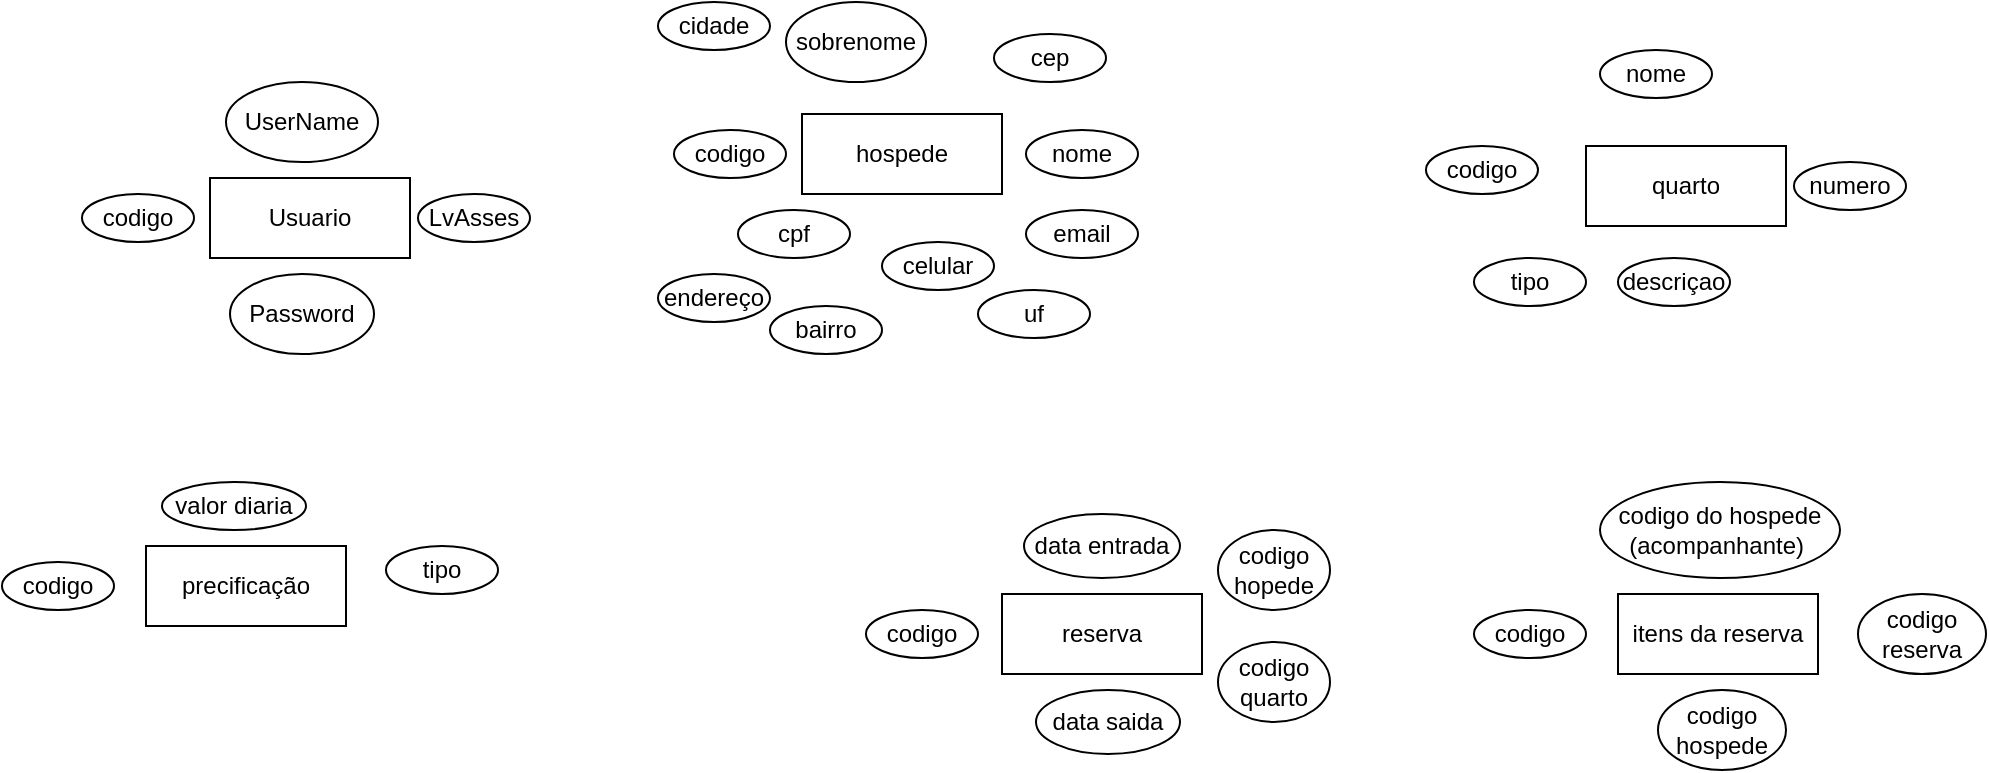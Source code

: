 <mxfile version="26.0.8">
  <diagram name="Página-1" id="wkwMZMTxy4xbMyuyJt76">
    <mxGraphModel dx="1049" dy="552" grid="1" gridSize="8" guides="1" tooltips="1" connect="1" arrows="1" fold="1" page="1" pageScale="1" pageWidth="1654" pageHeight="1169" math="0" shadow="0">
      <root>
        <mxCell id="0" />
        <mxCell id="1" parent="0" />
        <mxCell id="MKk7beEa5KVWcvYZorYV-1" value="Usuario" style="whiteSpace=wrap;html=1;align=center;" parent="1" vertex="1">
          <mxGeometry x="104" y="128" width="100" height="40" as="geometry" />
        </mxCell>
        <mxCell id="MKk7beEa5KVWcvYZorYV-2" value="codigo" style="ellipse;whiteSpace=wrap;html=1;align=center;" parent="1" vertex="1">
          <mxGeometry x="40" y="136" width="56" height="24" as="geometry" />
        </mxCell>
        <mxCell id="MKk7beEa5KVWcvYZorYV-3" value="UserName" style="ellipse;whiteSpace=wrap;html=1;align=center;" parent="1" vertex="1">
          <mxGeometry x="112" y="80" width="76" height="40" as="geometry" />
        </mxCell>
        <mxCell id="MKk7beEa5KVWcvYZorYV-4" value="Password" style="ellipse;whiteSpace=wrap;html=1;align=center;" parent="1" vertex="1">
          <mxGeometry x="114" y="176" width="72" height="40" as="geometry" />
        </mxCell>
        <mxCell id="MKk7beEa5KVWcvYZorYV-5" value="LvAsses" style="ellipse;whiteSpace=wrap;html=1;align=center;" parent="1" vertex="1">
          <mxGeometry x="208" y="136" width="56" height="24" as="geometry" />
        </mxCell>
        <mxCell id="MKk7beEa5KVWcvYZorYV-6" value="hospede" style="whiteSpace=wrap;html=1;align=center;" parent="1" vertex="1">
          <mxGeometry x="400" y="96" width="100" height="40" as="geometry" />
        </mxCell>
        <mxCell id="MKk7beEa5KVWcvYZorYV-7" value="codigo" style="ellipse;whiteSpace=wrap;html=1;align=center;" parent="1" vertex="1">
          <mxGeometry x="336" y="104" width="56" height="24" as="geometry" />
        </mxCell>
        <mxCell id="MKk7beEa5KVWcvYZorYV-8" value="sobrenome" style="ellipse;whiteSpace=wrap;html=1;align=center;" parent="1" vertex="1">
          <mxGeometry x="392" y="40" width="70" height="40" as="geometry" />
        </mxCell>
        <mxCell id="MKk7beEa5KVWcvYZorYV-9" value="nome" style="ellipse;whiteSpace=wrap;html=1;align=center;" parent="1" vertex="1">
          <mxGeometry x="512" y="104" width="56" height="24" as="geometry" />
        </mxCell>
        <mxCell id="MKk7beEa5KVWcvYZorYV-10" value="cpf" style="ellipse;whiteSpace=wrap;html=1;align=center;" parent="1" vertex="1">
          <mxGeometry x="368" y="144" width="56" height="24" as="geometry" />
        </mxCell>
        <mxCell id="MKk7beEa5KVWcvYZorYV-11" value="celular" style="ellipse;whiteSpace=wrap;html=1;align=center;" parent="1" vertex="1">
          <mxGeometry x="440" y="160" width="56" height="24" as="geometry" />
        </mxCell>
        <mxCell id="MKk7beEa5KVWcvYZorYV-12" value="email" style="ellipse;whiteSpace=wrap;html=1;align=center;" parent="1" vertex="1">
          <mxGeometry x="512" y="144" width="56" height="24" as="geometry" />
        </mxCell>
        <mxCell id="YKHne9TACWLXyV4MfOwQ-1" value="endereço" style="ellipse;whiteSpace=wrap;html=1;align=center;" vertex="1" parent="1">
          <mxGeometry x="328" y="176" width="56" height="24" as="geometry" />
        </mxCell>
        <mxCell id="YKHne9TACWLXyV4MfOwQ-2" value="cep" style="ellipse;whiteSpace=wrap;html=1;align=center;" vertex="1" parent="1">
          <mxGeometry x="496" y="56" width="56" height="24" as="geometry" />
        </mxCell>
        <mxCell id="YKHne9TACWLXyV4MfOwQ-3" value="bairro" style="ellipse;whiteSpace=wrap;html=1;align=center;" vertex="1" parent="1">
          <mxGeometry x="384" y="192" width="56" height="24" as="geometry" />
        </mxCell>
        <mxCell id="YKHne9TACWLXyV4MfOwQ-6" value="cidade" style="ellipse;whiteSpace=wrap;html=1;align=center;" vertex="1" parent="1">
          <mxGeometry x="328" y="40" width="56" height="24" as="geometry" />
        </mxCell>
        <mxCell id="YKHne9TACWLXyV4MfOwQ-7" value="uf" style="ellipse;whiteSpace=wrap;html=1;align=center;" vertex="1" parent="1">
          <mxGeometry x="488" y="184" width="56" height="24" as="geometry" />
        </mxCell>
        <mxCell id="YKHne9TACWLXyV4MfOwQ-9" value="quarto" style="whiteSpace=wrap;html=1;align=center;" vertex="1" parent="1">
          <mxGeometry x="792" y="112" width="100" height="40" as="geometry" />
        </mxCell>
        <mxCell id="YKHne9TACWLXyV4MfOwQ-10" value="descriçao" style="ellipse;whiteSpace=wrap;html=1;align=center;" vertex="1" parent="1">
          <mxGeometry x="808" y="168" width="56" height="24" as="geometry" />
        </mxCell>
        <mxCell id="YKHne9TACWLXyV4MfOwQ-11" value="tipo" style="ellipse;whiteSpace=wrap;html=1;align=center;" vertex="1" parent="1">
          <mxGeometry x="736" y="168" width="56" height="24" as="geometry" />
        </mxCell>
        <mxCell id="YKHne9TACWLXyV4MfOwQ-12" value="nome" style="ellipse;whiteSpace=wrap;html=1;align=center;" vertex="1" parent="1">
          <mxGeometry x="799" y="64" width="56" height="24" as="geometry" />
        </mxCell>
        <mxCell id="YKHne9TACWLXyV4MfOwQ-13" value="codigo" style="ellipse;whiteSpace=wrap;html=1;align=center;" vertex="1" parent="1">
          <mxGeometry x="712" y="112" width="56" height="24" as="geometry" />
        </mxCell>
        <mxCell id="YKHne9TACWLXyV4MfOwQ-14" value="numero" style="ellipse;whiteSpace=wrap;html=1;align=center;" vertex="1" parent="1">
          <mxGeometry x="896" y="120" width="56" height="24" as="geometry" />
        </mxCell>
        <mxCell id="YKHne9TACWLXyV4MfOwQ-15" style="edgeStyle=orthogonalEdgeStyle;rounded=0;orthogonalLoop=1;jettySize=auto;html=1;exitX=0.5;exitY=1;exitDx=0;exitDy=0;" edge="1" parent="1" source="YKHne9TACWLXyV4MfOwQ-6" target="YKHne9TACWLXyV4MfOwQ-6">
          <mxGeometry relative="1" as="geometry" />
        </mxCell>
        <mxCell id="YKHne9TACWLXyV4MfOwQ-17" value="precificação" style="whiteSpace=wrap;html=1;align=center;" vertex="1" parent="1">
          <mxGeometry x="72" y="312" width="100" height="40" as="geometry" />
        </mxCell>
        <mxCell id="YKHne9TACWLXyV4MfOwQ-18" value="codigo" style="ellipse;whiteSpace=wrap;html=1;align=center;" vertex="1" parent="1">
          <mxGeometry y="320" width="56" height="24" as="geometry" />
        </mxCell>
        <mxCell id="YKHne9TACWLXyV4MfOwQ-19" value="valor diaria&lt;span style=&quot;color: rgba(0, 0, 0, 0); font-family: monospace; font-size: 0px; text-align: start; text-wrap-mode: nowrap;&quot;&gt;%3CmxGraphModel%3E%3Croot%3E%3CmxCell%20id%3D%220%22%2F%3E%3CmxCell%20id%3D%221%22%20parent%3D%220%22%2F%3E%3CmxCell%20id%3D%222%22%20value%3D%22codigo%22%20style%3D%22ellipse%3BwhiteSpace%3Dwrap%3Bhtml%3D1%3Balign%3Dcenter%3B%22%20vertex%3D%221%22%20parent%3D%221%22%3E%3CmxGeometry%20x%3D%2240%22%20y%3D%22136%22%20width%3D%2256%22%20height%3D%2224%22%20as%3D%22geometry%22%2F%3E%3C%2FmxCell%3E%3C%2Froot%3E%3C%2FmxGraphModel%3E&lt;/span&gt;" style="ellipse;whiteSpace=wrap;html=1;align=center;" vertex="1" parent="1">
          <mxGeometry x="80" y="280" width="72" height="24" as="geometry" />
        </mxCell>
        <mxCell id="YKHne9TACWLXyV4MfOwQ-20" value="codigo" style="ellipse;whiteSpace=wrap;html=1;align=center;" vertex="1" parent="1">
          <mxGeometry x="432" y="344" width="56" height="24" as="geometry" />
        </mxCell>
        <mxCell id="YKHne9TACWLXyV4MfOwQ-21" value="reserva" style="whiteSpace=wrap;html=1;align=center;" vertex="1" parent="1">
          <mxGeometry x="500" y="336" width="100" height="40" as="geometry" />
        </mxCell>
        <mxCell id="YKHne9TACWLXyV4MfOwQ-22" value="tipo" style="ellipse;whiteSpace=wrap;html=1;align=center;" vertex="1" parent="1">
          <mxGeometry x="192" y="312" width="56" height="24" as="geometry" />
        </mxCell>
        <mxCell id="YKHne9TACWLXyV4MfOwQ-23" value="data entrada" style="ellipse;whiteSpace=wrap;html=1;align=center;" vertex="1" parent="1">
          <mxGeometry x="511" y="296" width="78" height="32" as="geometry" />
        </mxCell>
        <mxCell id="YKHne9TACWLXyV4MfOwQ-24" value="data saida" style="ellipse;whiteSpace=wrap;html=1;align=center;" vertex="1" parent="1">
          <mxGeometry x="517" y="384" width="72" height="32" as="geometry" />
        </mxCell>
        <mxCell id="YKHne9TACWLXyV4MfOwQ-25" value="codigo quarto" style="ellipse;whiteSpace=wrap;html=1;align=center;" vertex="1" parent="1">
          <mxGeometry x="608" y="360" width="56" height="40" as="geometry" />
        </mxCell>
        <mxCell id="YKHne9TACWLXyV4MfOwQ-26" value="codigo hopede" style="ellipse;whiteSpace=wrap;html=1;align=center;" vertex="1" parent="1">
          <mxGeometry x="608" y="304" width="56" height="40" as="geometry" />
        </mxCell>
        <mxCell id="YKHne9TACWLXyV4MfOwQ-27" value="itens da reserva" style="whiteSpace=wrap;html=1;align=center;" vertex="1" parent="1">
          <mxGeometry x="808" y="336" width="100" height="40" as="geometry" />
        </mxCell>
        <mxCell id="YKHne9TACWLXyV4MfOwQ-28" value="codigo reserva" style="ellipse;whiteSpace=wrap;html=1;align=center;" vertex="1" parent="1">
          <mxGeometry x="928" y="336" width="64" height="40" as="geometry" />
        </mxCell>
        <mxCell id="YKHne9TACWLXyV4MfOwQ-29" value="codigo" style="ellipse;whiteSpace=wrap;html=1;align=center;" vertex="1" parent="1">
          <mxGeometry x="736" y="344" width="56" height="24" as="geometry" />
        </mxCell>
        <mxCell id="YKHne9TACWLXyV4MfOwQ-30" value="codigo do hospede&lt;div&gt;(acompanhante)&amp;nbsp;&lt;/div&gt;" style="ellipse;whiteSpace=wrap;html=1;align=center;" vertex="1" parent="1">
          <mxGeometry x="799" y="280" width="120" height="48" as="geometry" />
        </mxCell>
        <mxCell id="YKHne9TACWLXyV4MfOwQ-31" value="codigo hospede" style="ellipse;whiteSpace=wrap;html=1;align=center;" vertex="1" parent="1">
          <mxGeometry x="828" y="384" width="64" height="40" as="geometry" />
        </mxCell>
      </root>
    </mxGraphModel>
  </diagram>
</mxfile>
